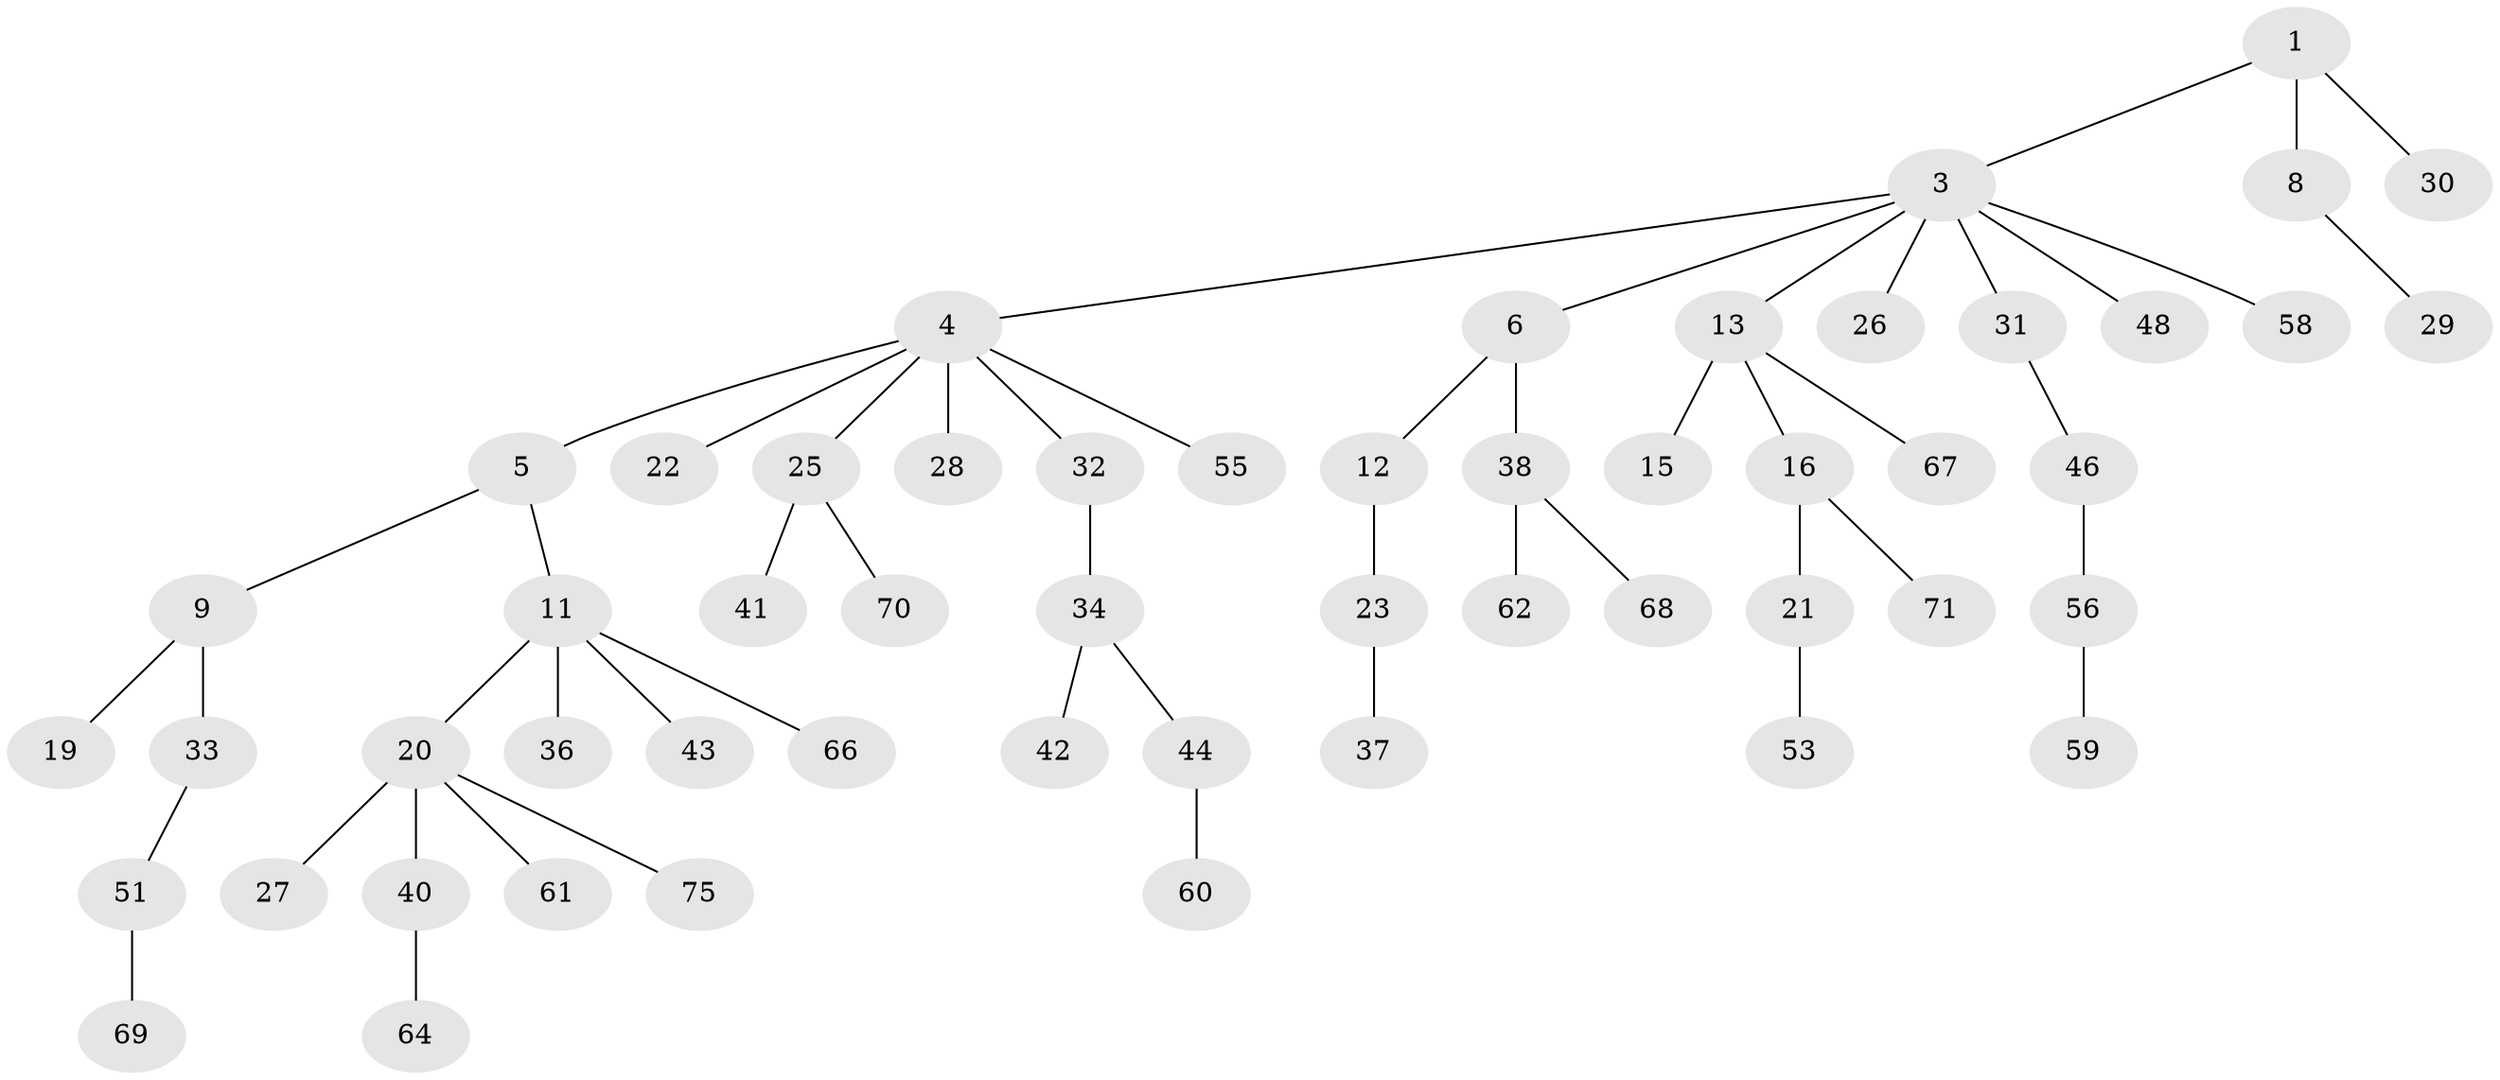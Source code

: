 // original degree distribution, {2: 0.16883116883116883, 3: 0.18181818181818182, 7: 0.012987012987012988, 4: 0.06493506493506493, 1: 0.5324675324675324, 5: 0.025974025974025976, 6: 0.012987012987012988}
// Generated by graph-tools (version 1.1) at 2025/42/03/06/25 10:42:03]
// undirected, 54 vertices, 53 edges
graph export_dot {
graph [start="1"]
  node [color=gray90,style=filled];
  1 [super="+2"];
  3 [super="+24"];
  4 [super="+14"];
  5 [super="+10"];
  6 [super="+7"];
  8 [super="+52"];
  9 [super="+18"];
  11 [super="+17"];
  12 [super="+77"];
  13 [super="+76"];
  15;
  16 [super="+65"];
  19;
  20 [super="+39"];
  21;
  22;
  23 [super="+45"];
  25 [super="+49"];
  26;
  27 [super="+35"];
  28;
  29;
  30;
  31;
  32;
  33 [super="+57"];
  34 [super="+50"];
  36;
  37;
  38;
  40 [super="+47"];
  41;
  42;
  43;
  44 [super="+74"];
  46 [super="+54"];
  48;
  51 [super="+63"];
  53;
  55;
  56;
  58;
  59 [super="+72"];
  60 [super="+73"];
  61;
  62;
  64;
  66;
  67;
  68;
  69;
  70;
  71;
  75;
  1 -- 30;
  1 -- 8;
  1 -- 3;
  3 -- 4;
  3 -- 6;
  3 -- 13;
  3 -- 31;
  3 -- 58;
  3 -- 48;
  3 -- 26;
  4 -- 5;
  4 -- 32;
  4 -- 22;
  4 -- 55;
  4 -- 25;
  4 -- 28;
  5 -- 9;
  5 -- 11;
  6 -- 12;
  6 -- 38;
  8 -- 29;
  9 -- 19;
  9 -- 33;
  11 -- 36;
  11 -- 66;
  11 -- 43;
  11 -- 20;
  12 -- 23;
  13 -- 15;
  13 -- 16;
  13 -- 67;
  16 -- 21;
  16 -- 71;
  20 -- 27;
  20 -- 40;
  20 -- 61;
  20 -- 75;
  21 -- 53;
  23 -- 37;
  25 -- 41;
  25 -- 70;
  31 -- 46;
  32 -- 34;
  33 -- 51;
  34 -- 42;
  34 -- 44;
  38 -- 62;
  38 -- 68;
  40 -- 64;
  44 -- 60;
  46 -- 56;
  51 -- 69;
  56 -- 59;
}

